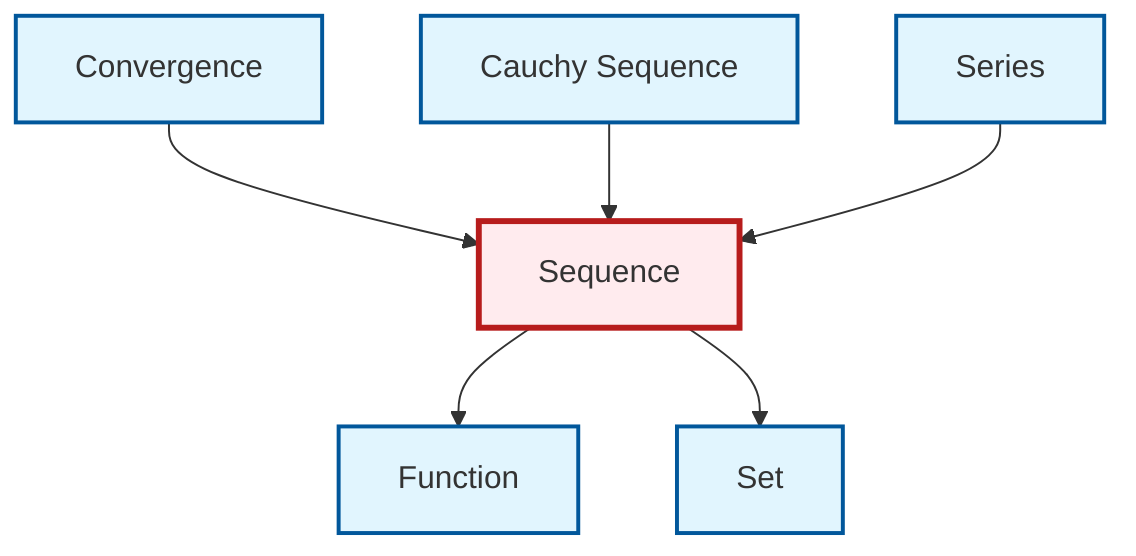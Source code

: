 graph TD
    classDef definition fill:#e1f5fe,stroke:#01579b,stroke-width:2px
    classDef theorem fill:#f3e5f5,stroke:#4a148c,stroke-width:2px
    classDef axiom fill:#fff3e0,stroke:#e65100,stroke-width:2px
    classDef example fill:#e8f5e9,stroke:#1b5e20,stroke-width:2px
    classDef current fill:#ffebee,stroke:#b71c1c,stroke-width:3px
    def-cauchy-sequence["Cauchy Sequence"]:::definition
    def-function["Function"]:::definition
    def-sequence["Sequence"]:::definition
    def-convergence["Convergence"]:::definition
    def-series["Series"]:::definition
    def-set["Set"]:::definition
    def-convergence --> def-sequence
    def-sequence --> def-function
    def-cauchy-sequence --> def-sequence
    def-series --> def-sequence
    def-sequence --> def-set
    class def-sequence current